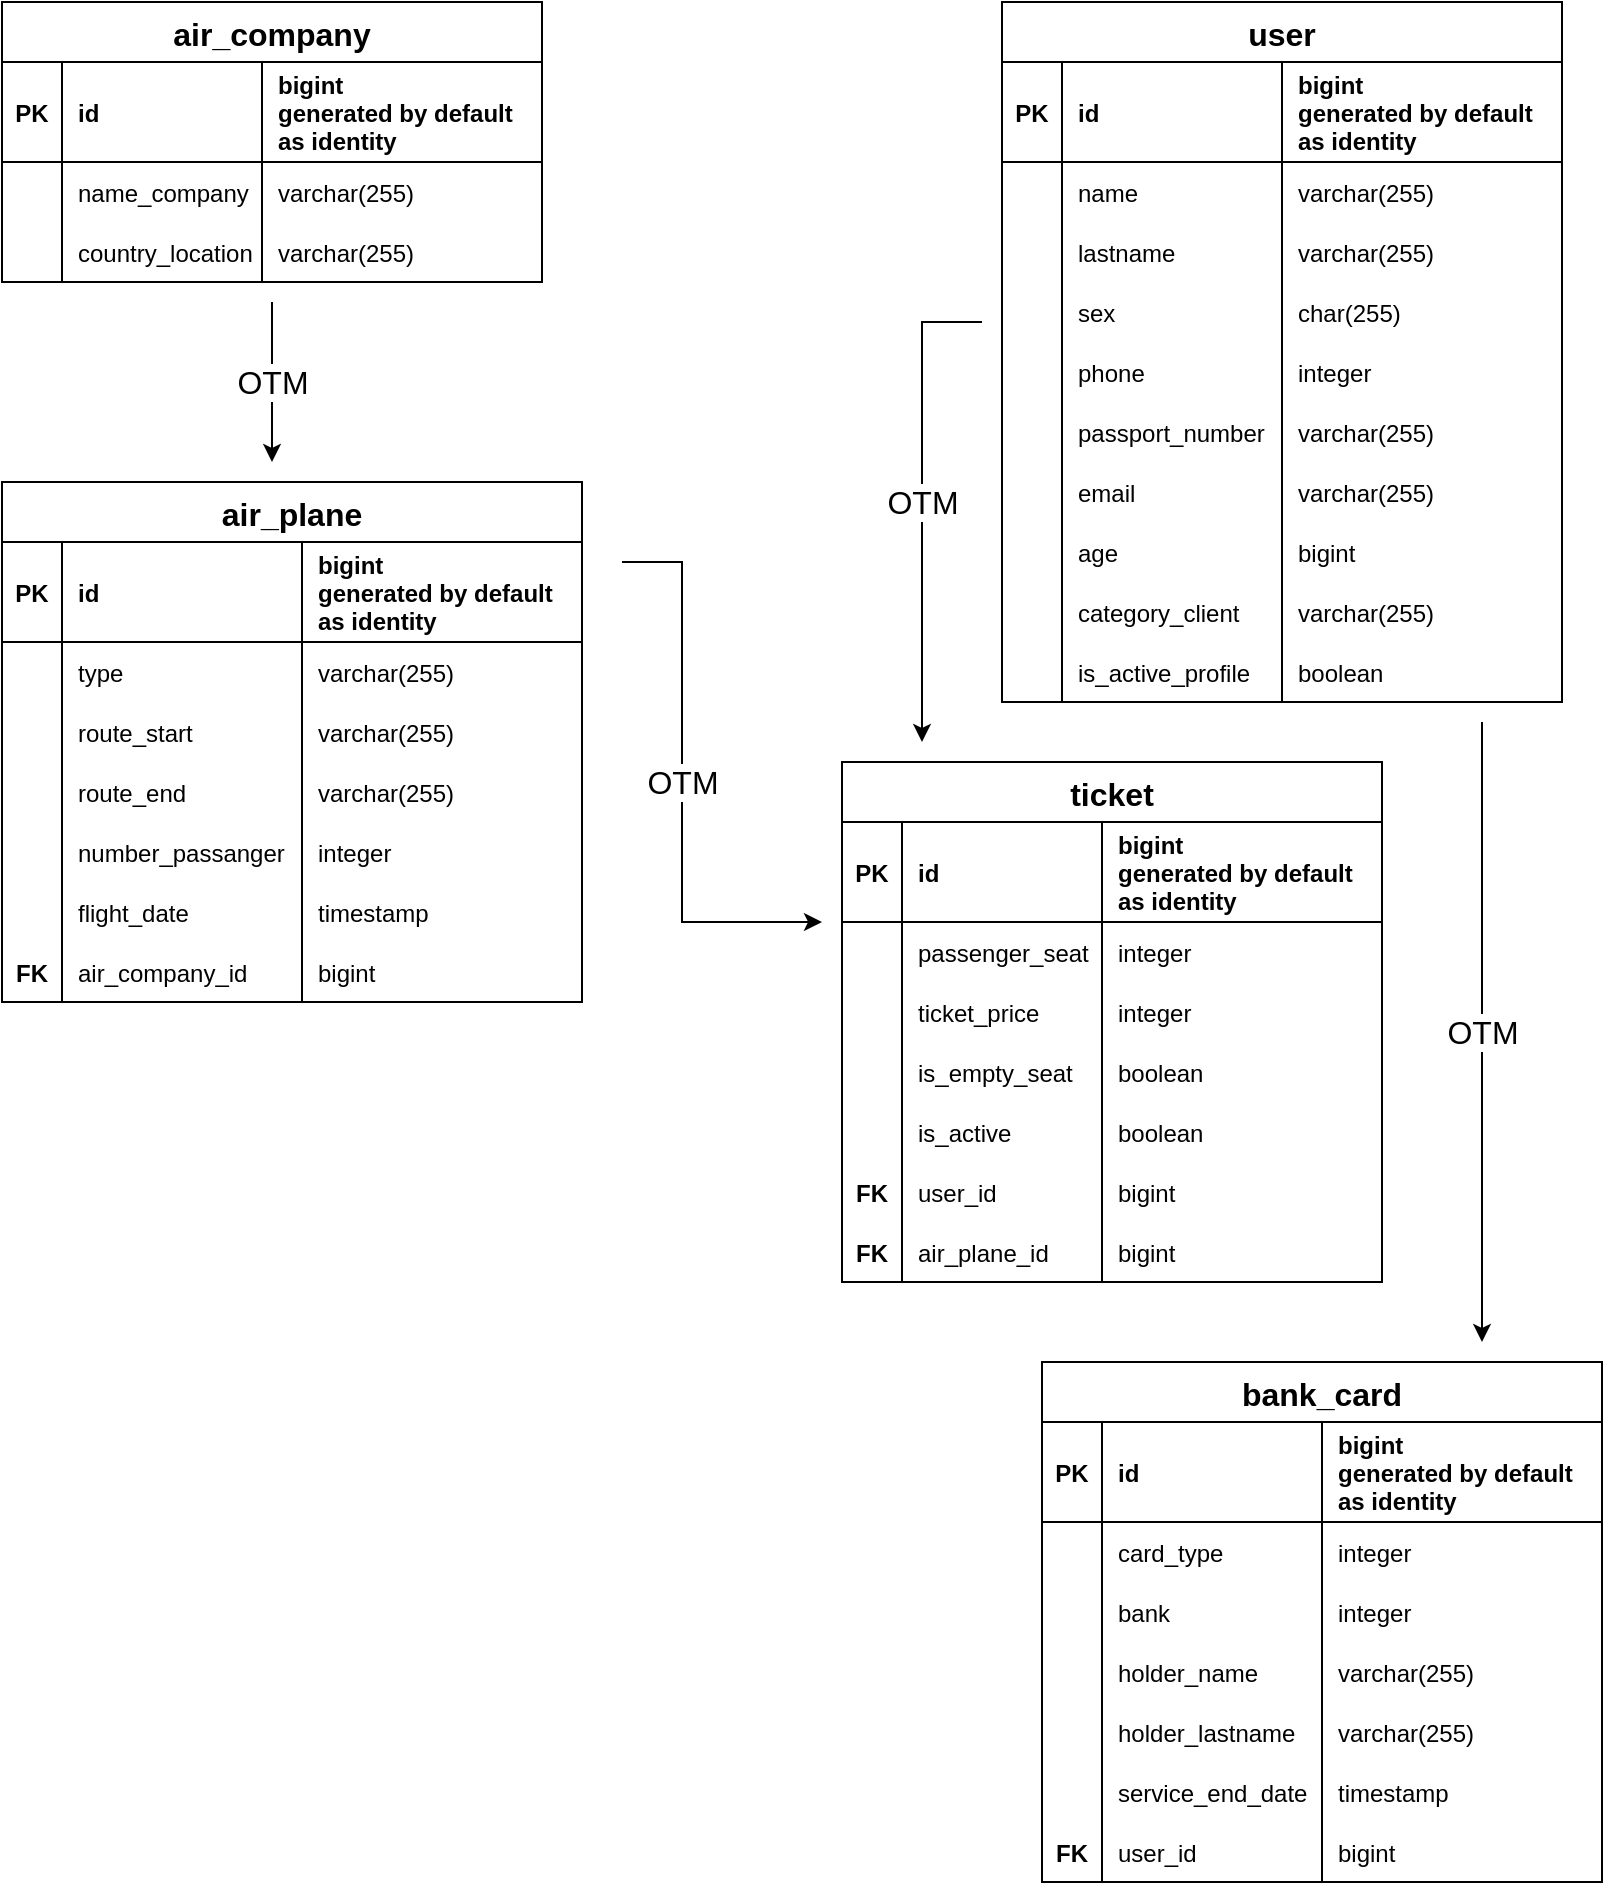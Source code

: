 <mxfile version="20.1.1" type="github">
  <diagram id="R2lEEEUBdFMjLlhIrx00" name="Page-1">
    <mxGraphModel dx="2031" dy="1129" grid="1" gridSize="10" guides="1" tooltips="1" connect="1" arrows="1" fold="1" page="1" pageScale="1" pageWidth="850" pageHeight="1100" math="0" shadow="0" extFonts="Permanent Marker^https://fonts.googleapis.com/css?family=Permanent+Marker">
      <root>
        <mxCell id="0" />
        <mxCell id="1" parent="0" />
        <mxCell id="9RNLhsrsxY3DPn-D8SDI-2" value="user" style="shape=table;startSize=30;container=1;collapsible=1;childLayout=tableLayout;fixedRows=1;rowLines=0;fontStyle=1;align=center;resizeLast=1;fontSize=16;" parent="1" vertex="1">
          <mxGeometry x="540" y="40" width="280" height="350" as="geometry">
            <mxRectangle x="45" y="480" width="70" height="30" as="alternateBounds" />
          </mxGeometry>
        </mxCell>
        <mxCell id="9RNLhsrsxY3DPn-D8SDI-3" value="" style="shape=partialRectangle;collapsible=0;dropTarget=0;pointerEvents=0;fillColor=none;points=[[0,0.5],[1,0.5]];portConstraint=eastwest;top=0;left=0;right=0;bottom=1;" parent="9RNLhsrsxY3DPn-D8SDI-2" vertex="1">
          <mxGeometry y="30" width="280" height="50" as="geometry" />
        </mxCell>
        <mxCell id="9RNLhsrsxY3DPn-D8SDI-4" value="PK" style="shape=partialRectangle;overflow=hidden;connectable=0;fillColor=none;top=0;left=0;bottom=0;right=0;fontStyle=1;" parent="9RNLhsrsxY3DPn-D8SDI-3" vertex="1">
          <mxGeometry width="30" height="50" as="geometry">
            <mxRectangle width="30" height="50" as="alternateBounds" />
          </mxGeometry>
        </mxCell>
        <mxCell id="9RNLhsrsxY3DPn-D8SDI-53" value="id" style="shape=partialRectangle;overflow=hidden;connectable=0;fillColor=none;top=0;left=0;bottom=0;right=0;align=left;spacingLeft=6;fontStyle=1;" parent="9RNLhsrsxY3DPn-D8SDI-3" vertex="1">
          <mxGeometry x="30" width="110" height="50" as="geometry">
            <mxRectangle width="110" height="50" as="alternateBounds" />
          </mxGeometry>
        </mxCell>
        <mxCell id="9RNLhsrsxY3DPn-D8SDI-5" value="bigint &#xa;generated by default &#xa;as identity" style="shape=partialRectangle;overflow=hidden;connectable=0;fillColor=none;top=0;left=0;bottom=0;right=0;align=left;spacingLeft=6;fontStyle=1;spacing=2;" parent="9RNLhsrsxY3DPn-D8SDI-3" vertex="1">
          <mxGeometry x="140" width="140" height="50" as="geometry">
            <mxRectangle width="140" height="50" as="alternateBounds" />
          </mxGeometry>
        </mxCell>
        <mxCell id="9RNLhsrsxY3DPn-D8SDI-6" value="" style="shape=partialRectangle;collapsible=0;dropTarget=0;pointerEvents=0;fillColor=none;points=[[0,0.5],[1,0.5]];portConstraint=eastwest;top=0;left=0;right=0;bottom=0;" parent="9RNLhsrsxY3DPn-D8SDI-2" vertex="1">
          <mxGeometry y="80" width="280" height="30" as="geometry" />
        </mxCell>
        <mxCell id="9RNLhsrsxY3DPn-D8SDI-7" value="" style="shape=partialRectangle;overflow=hidden;connectable=0;fillColor=none;top=0;left=0;bottom=0;right=0;" parent="9RNLhsrsxY3DPn-D8SDI-6" vertex="1">
          <mxGeometry width="30" height="30" as="geometry">
            <mxRectangle width="30" height="30" as="alternateBounds" />
          </mxGeometry>
        </mxCell>
        <mxCell id="9RNLhsrsxY3DPn-D8SDI-54" value="name" style="shape=partialRectangle;overflow=hidden;connectable=0;fillColor=none;top=0;left=0;bottom=0;right=0;align=left;spacingLeft=6;fontStyle=0" parent="9RNLhsrsxY3DPn-D8SDI-6" vertex="1">
          <mxGeometry x="30" width="110" height="30" as="geometry">
            <mxRectangle width="110" height="30" as="alternateBounds" />
          </mxGeometry>
        </mxCell>
        <mxCell id="9RNLhsrsxY3DPn-D8SDI-8" value="varchar(255)" style="shape=partialRectangle;overflow=hidden;connectable=0;fillColor=none;top=0;left=0;bottom=0;right=0;align=left;spacingLeft=6;fontStyle=0" parent="9RNLhsrsxY3DPn-D8SDI-6" vertex="1">
          <mxGeometry x="140" width="140" height="30" as="geometry">
            <mxRectangle width="140" height="30" as="alternateBounds" />
          </mxGeometry>
        </mxCell>
        <mxCell id="9RNLhsrsxY3DPn-D8SDI-29" style="shape=partialRectangle;collapsible=0;dropTarget=0;pointerEvents=0;fillColor=none;points=[[0,0.5],[1,0.5]];portConstraint=eastwest;top=0;left=0;right=0;bottom=0;" parent="9RNLhsrsxY3DPn-D8SDI-2" vertex="1">
          <mxGeometry y="110" width="280" height="30" as="geometry" />
        </mxCell>
        <mxCell id="9RNLhsrsxY3DPn-D8SDI-30" style="shape=partialRectangle;overflow=hidden;connectable=0;fillColor=none;top=0;left=0;bottom=0;right=0;" parent="9RNLhsrsxY3DPn-D8SDI-29" vertex="1">
          <mxGeometry width="30" height="30" as="geometry">
            <mxRectangle width="30" height="30" as="alternateBounds" />
          </mxGeometry>
        </mxCell>
        <mxCell id="9RNLhsrsxY3DPn-D8SDI-55" value="lastname " style="shape=partialRectangle;overflow=hidden;connectable=0;fillColor=none;top=0;left=0;bottom=0;right=0;align=left;spacingLeft=6;" parent="9RNLhsrsxY3DPn-D8SDI-29" vertex="1">
          <mxGeometry x="30" width="110" height="30" as="geometry">
            <mxRectangle width="110" height="30" as="alternateBounds" />
          </mxGeometry>
        </mxCell>
        <mxCell id="9RNLhsrsxY3DPn-D8SDI-31" value="varchar(255)" style="shape=partialRectangle;overflow=hidden;connectable=0;fillColor=none;top=0;left=0;bottom=0;right=0;align=left;spacingLeft=6;" parent="9RNLhsrsxY3DPn-D8SDI-29" vertex="1">
          <mxGeometry x="140" width="140" height="30" as="geometry">
            <mxRectangle width="140" height="30" as="alternateBounds" />
          </mxGeometry>
        </mxCell>
        <mxCell id="9RNLhsrsxY3DPn-D8SDI-32" style="shape=partialRectangle;collapsible=0;dropTarget=0;pointerEvents=0;fillColor=none;points=[[0,0.5],[1,0.5]];portConstraint=eastwest;top=0;left=0;right=0;bottom=0;" parent="9RNLhsrsxY3DPn-D8SDI-2" vertex="1">
          <mxGeometry y="140" width="280" height="30" as="geometry" />
        </mxCell>
        <mxCell id="9RNLhsrsxY3DPn-D8SDI-33" style="shape=partialRectangle;overflow=hidden;connectable=0;fillColor=none;top=0;left=0;bottom=0;right=0;" parent="9RNLhsrsxY3DPn-D8SDI-32" vertex="1">
          <mxGeometry width="30" height="30" as="geometry">
            <mxRectangle width="30" height="30" as="alternateBounds" />
          </mxGeometry>
        </mxCell>
        <mxCell id="9RNLhsrsxY3DPn-D8SDI-56" value="sex " style="shape=partialRectangle;overflow=hidden;connectable=0;fillColor=none;top=0;left=0;bottom=0;right=0;align=left;spacingLeft=6;" parent="9RNLhsrsxY3DPn-D8SDI-32" vertex="1">
          <mxGeometry x="30" width="110" height="30" as="geometry">
            <mxRectangle width="110" height="30" as="alternateBounds" />
          </mxGeometry>
        </mxCell>
        <mxCell id="9RNLhsrsxY3DPn-D8SDI-34" value="char(255)" style="shape=partialRectangle;overflow=hidden;connectable=0;fillColor=none;top=0;left=0;bottom=0;right=0;align=left;spacingLeft=6;" parent="9RNLhsrsxY3DPn-D8SDI-32" vertex="1">
          <mxGeometry x="140" width="140" height="30" as="geometry">
            <mxRectangle width="140" height="30" as="alternateBounds" />
          </mxGeometry>
        </mxCell>
        <mxCell id="9RNLhsrsxY3DPn-D8SDI-35" style="shape=partialRectangle;collapsible=0;dropTarget=0;pointerEvents=0;fillColor=none;points=[[0,0.5],[1,0.5]];portConstraint=eastwest;top=0;left=0;right=0;bottom=0;" parent="9RNLhsrsxY3DPn-D8SDI-2" vertex="1">
          <mxGeometry y="170" width="280" height="30" as="geometry" />
        </mxCell>
        <mxCell id="9RNLhsrsxY3DPn-D8SDI-36" style="shape=partialRectangle;overflow=hidden;connectable=0;fillColor=none;top=0;left=0;bottom=0;right=0;" parent="9RNLhsrsxY3DPn-D8SDI-35" vertex="1">
          <mxGeometry width="30" height="30" as="geometry">
            <mxRectangle width="30" height="30" as="alternateBounds" />
          </mxGeometry>
        </mxCell>
        <mxCell id="9RNLhsrsxY3DPn-D8SDI-57" value="phone " style="shape=partialRectangle;overflow=hidden;connectable=0;fillColor=none;top=0;left=0;bottom=0;right=0;align=left;spacingLeft=6;" parent="9RNLhsrsxY3DPn-D8SDI-35" vertex="1">
          <mxGeometry x="30" width="110" height="30" as="geometry">
            <mxRectangle width="110" height="30" as="alternateBounds" />
          </mxGeometry>
        </mxCell>
        <mxCell id="9RNLhsrsxY3DPn-D8SDI-37" value="integer" style="shape=partialRectangle;overflow=hidden;connectable=0;fillColor=none;top=0;left=0;bottom=0;right=0;align=left;spacingLeft=6;" parent="9RNLhsrsxY3DPn-D8SDI-35" vertex="1">
          <mxGeometry x="140" width="140" height="30" as="geometry">
            <mxRectangle width="140" height="30" as="alternateBounds" />
          </mxGeometry>
        </mxCell>
        <mxCell id="9RNLhsrsxY3DPn-D8SDI-38" style="shape=partialRectangle;collapsible=0;dropTarget=0;pointerEvents=0;fillColor=none;points=[[0,0.5],[1,0.5]];portConstraint=eastwest;top=0;left=0;right=0;bottom=0;" parent="9RNLhsrsxY3DPn-D8SDI-2" vertex="1">
          <mxGeometry y="200" width="280" height="30" as="geometry" />
        </mxCell>
        <mxCell id="9RNLhsrsxY3DPn-D8SDI-39" style="shape=partialRectangle;overflow=hidden;connectable=0;fillColor=none;top=0;left=0;bottom=0;right=0;" parent="9RNLhsrsxY3DPn-D8SDI-38" vertex="1">
          <mxGeometry width="30" height="30" as="geometry">
            <mxRectangle width="30" height="30" as="alternateBounds" />
          </mxGeometry>
        </mxCell>
        <mxCell id="9RNLhsrsxY3DPn-D8SDI-58" value="passport_number" style="shape=partialRectangle;overflow=hidden;connectable=0;fillColor=none;top=0;left=0;bottom=0;right=0;align=left;spacingLeft=6;" parent="9RNLhsrsxY3DPn-D8SDI-38" vertex="1">
          <mxGeometry x="30" width="110" height="30" as="geometry">
            <mxRectangle width="110" height="30" as="alternateBounds" />
          </mxGeometry>
        </mxCell>
        <mxCell id="9RNLhsrsxY3DPn-D8SDI-40" value="varchar(255)" style="shape=partialRectangle;overflow=hidden;connectable=0;fillColor=none;top=0;left=0;bottom=0;right=0;align=left;spacingLeft=6;" parent="9RNLhsrsxY3DPn-D8SDI-38" vertex="1">
          <mxGeometry x="140" width="140" height="30" as="geometry">
            <mxRectangle width="140" height="30" as="alternateBounds" />
          </mxGeometry>
        </mxCell>
        <mxCell id="9RNLhsrsxY3DPn-D8SDI-44" style="shape=partialRectangle;collapsible=0;dropTarget=0;pointerEvents=0;fillColor=none;points=[[0,0.5],[1,0.5]];portConstraint=eastwest;top=0;left=0;right=0;bottom=0;" parent="9RNLhsrsxY3DPn-D8SDI-2" vertex="1">
          <mxGeometry y="230" width="280" height="30" as="geometry" />
        </mxCell>
        <mxCell id="9RNLhsrsxY3DPn-D8SDI-45" style="shape=partialRectangle;overflow=hidden;connectable=0;fillColor=none;top=0;left=0;bottom=0;right=0;" parent="9RNLhsrsxY3DPn-D8SDI-44" vertex="1">
          <mxGeometry width="30" height="30" as="geometry">
            <mxRectangle width="30" height="30" as="alternateBounds" />
          </mxGeometry>
        </mxCell>
        <mxCell id="9RNLhsrsxY3DPn-D8SDI-59" value="email " style="shape=partialRectangle;overflow=hidden;connectable=0;fillColor=none;top=0;left=0;bottom=0;right=0;align=left;spacingLeft=6;" parent="9RNLhsrsxY3DPn-D8SDI-44" vertex="1">
          <mxGeometry x="30" width="110" height="30" as="geometry">
            <mxRectangle width="110" height="30" as="alternateBounds" />
          </mxGeometry>
        </mxCell>
        <mxCell id="9RNLhsrsxY3DPn-D8SDI-46" value="varchar(255)" style="shape=partialRectangle;overflow=hidden;connectable=0;fillColor=none;top=0;left=0;bottom=0;right=0;align=left;spacingLeft=6;" parent="9RNLhsrsxY3DPn-D8SDI-44" vertex="1">
          <mxGeometry x="140" width="140" height="30" as="geometry">
            <mxRectangle width="140" height="30" as="alternateBounds" />
          </mxGeometry>
        </mxCell>
        <mxCell id="9RNLhsrsxY3DPn-D8SDI-41" style="shape=partialRectangle;collapsible=0;dropTarget=0;pointerEvents=0;fillColor=none;points=[[0,0.5],[1,0.5]];portConstraint=eastwest;top=0;left=0;right=0;bottom=0;" parent="9RNLhsrsxY3DPn-D8SDI-2" vertex="1">
          <mxGeometry y="260" width="280" height="30" as="geometry" />
        </mxCell>
        <mxCell id="9RNLhsrsxY3DPn-D8SDI-42" style="shape=partialRectangle;overflow=hidden;connectable=0;fillColor=none;top=0;left=0;bottom=0;right=0;" parent="9RNLhsrsxY3DPn-D8SDI-41" vertex="1">
          <mxGeometry width="30" height="30" as="geometry">
            <mxRectangle width="30" height="30" as="alternateBounds" />
          </mxGeometry>
        </mxCell>
        <mxCell id="9RNLhsrsxY3DPn-D8SDI-60" value="age " style="shape=partialRectangle;overflow=hidden;connectable=0;fillColor=none;top=0;left=0;bottom=0;right=0;align=left;spacingLeft=6;" parent="9RNLhsrsxY3DPn-D8SDI-41" vertex="1">
          <mxGeometry x="30" width="110" height="30" as="geometry">
            <mxRectangle width="110" height="30" as="alternateBounds" />
          </mxGeometry>
        </mxCell>
        <mxCell id="9RNLhsrsxY3DPn-D8SDI-43" value="bigint" style="shape=partialRectangle;overflow=hidden;connectable=0;fillColor=none;top=0;left=0;bottom=0;right=0;align=left;spacingLeft=6;" parent="9RNLhsrsxY3DPn-D8SDI-41" vertex="1">
          <mxGeometry x="140" width="140" height="30" as="geometry">
            <mxRectangle width="140" height="30" as="alternateBounds" />
          </mxGeometry>
        </mxCell>
        <mxCell id="9RNLhsrsxY3DPn-D8SDI-47" style="shape=partialRectangle;collapsible=0;dropTarget=0;pointerEvents=0;fillColor=none;points=[[0,0.5],[1,0.5]];portConstraint=eastwest;top=0;left=0;right=0;bottom=0;" parent="9RNLhsrsxY3DPn-D8SDI-2" vertex="1">
          <mxGeometry y="290" width="280" height="30" as="geometry" />
        </mxCell>
        <mxCell id="9RNLhsrsxY3DPn-D8SDI-48" style="shape=partialRectangle;overflow=hidden;connectable=0;fillColor=none;top=0;left=0;bottom=0;right=0;" parent="9RNLhsrsxY3DPn-D8SDI-47" vertex="1">
          <mxGeometry width="30" height="30" as="geometry">
            <mxRectangle width="30" height="30" as="alternateBounds" />
          </mxGeometry>
        </mxCell>
        <mxCell id="9RNLhsrsxY3DPn-D8SDI-61" value="category_client " style="shape=partialRectangle;overflow=hidden;connectable=0;fillColor=none;top=0;left=0;bottom=0;right=0;align=left;spacingLeft=6;" parent="9RNLhsrsxY3DPn-D8SDI-47" vertex="1">
          <mxGeometry x="30" width="110" height="30" as="geometry">
            <mxRectangle width="110" height="30" as="alternateBounds" />
          </mxGeometry>
        </mxCell>
        <mxCell id="9RNLhsrsxY3DPn-D8SDI-49" value="varchar(255)" style="shape=partialRectangle;overflow=hidden;connectable=0;fillColor=none;top=0;left=0;bottom=0;right=0;align=left;spacingLeft=6;" parent="9RNLhsrsxY3DPn-D8SDI-47" vertex="1">
          <mxGeometry x="140" width="140" height="30" as="geometry">
            <mxRectangle width="140" height="30" as="alternateBounds" />
          </mxGeometry>
        </mxCell>
        <mxCell id="9RNLhsrsxY3DPn-D8SDI-50" style="shape=partialRectangle;collapsible=0;dropTarget=0;pointerEvents=0;fillColor=none;points=[[0,0.5],[1,0.5]];portConstraint=eastwest;top=0;left=0;right=0;bottom=0;" parent="9RNLhsrsxY3DPn-D8SDI-2" vertex="1">
          <mxGeometry y="320" width="280" height="30" as="geometry" />
        </mxCell>
        <mxCell id="9RNLhsrsxY3DPn-D8SDI-51" style="shape=partialRectangle;overflow=hidden;connectable=0;fillColor=none;top=0;left=0;bottom=0;right=0;" parent="9RNLhsrsxY3DPn-D8SDI-50" vertex="1">
          <mxGeometry width="30" height="30" as="geometry">
            <mxRectangle width="30" height="30" as="alternateBounds" />
          </mxGeometry>
        </mxCell>
        <mxCell id="9RNLhsrsxY3DPn-D8SDI-62" value="is_active_profile " style="shape=partialRectangle;overflow=hidden;connectable=0;fillColor=none;top=0;left=0;bottom=0;right=0;align=left;spacingLeft=6;" parent="9RNLhsrsxY3DPn-D8SDI-50" vertex="1">
          <mxGeometry x="30" width="110" height="30" as="geometry">
            <mxRectangle width="110" height="30" as="alternateBounds" />
          </mxGeometry>
        </mxCell>
        <mxCell id="9RNLhsrsxY3DPn-D8SDI-52" value="boolean" style="shape=partialRectangle;overflow=hidden;connectable=0;fillColor=none;top=0;left=0;bottom=0;right=0;align=left;spacingLeft=6;" parent="9RNLhsrsxY3DPn-D8SDI-50" vertex="1">
          <mxGeometry x="140" width="140" height="30" as="geometry">
            <mxRectangle width="140" height="30" as="alternateBounds" />
          </mxGeometry>
        </mxCell>
        <mxCell id="9RNLhsrsxY3DPn-D8SDI-63" value="ticket" style="shape=table;startSize=30;container=1;collapsible=1;childLayout=tableLayout;fixedRows=1;rowLines=0;fontStyle=1;align=center;resizeLast=1;fontSize=16;spacing=2;" parent="1" vertex="1">
          <mxGeometry x="460" y="420" width="270" height="260" as="geometry">
            <mxRectangle x="45" y="480" width="70" height="30" as="alternateBounds" />
          </mxGeometry>
        </mxCell>
        <mxCell id="9RNLhsrsxY3DPn-D8SDI-64" value="" style="shape=partialRectangle;collapsible=0;dropTarget=0;pointerEvents=0;fillColor=none;points=[[0,0.5],[1,0.5]];portConstraint=eastwest;top=0;left=0;right=0;bottom=1;" parent="9RNLhsrsxY3DPn-D8SDI-63" vertex="1">
          <mxGeometry y="30" width="270" height="50" as="geometry" />
        </mxCell>
        <mxCell id="9RNLhsrsxY3DPn-D8SDI-65" value="PK" style="shape=partialRectangle;overflow=hidden;connectable=0;fillColor=none;top=0;left=0;bottom=0;right=0;fontStyle=1;" parent="9RNLhsrsxY3DPn-D8SDI-64" vertex="1">
          <mxGeometry width="30" height="50" as="geometry">
            <mxRectangle width="30" height="50" as="alternateBounds" />
          </mxGeometry>
        </mxCell>
        <mxCell id="9RNLhsrsxY3DPn-D8SDI-66" value="id" style="shape=partialRectangle;overflow=hidden;connectable=0;fillColor=none;top=0;left=0;bottom=0;right=0;align=left;spacingLeft=6;fontStyle=1;" parent="9RNLhsrsxY3DPn-D8SDI-64" vertex="1">
          <mxGeometry x="30" width="100" height="50" as="geometry">
            <mxRectangle width="100" height="50" as="alternateBounds" />
          </mxGeometry>
        </mxCell>
        <mxCell id="9RNLhsrsxY3DPn-D8SDI-67" value="bigint &#xa;generated by default &#xa;as identity" style="shape=partialRectangle;overflow=hidden;connectable=0;fillColor=none;top=0;left=0;bottom=0;right=0;align=left;spacingLeft=6;fontStyle=1;spacing=2;" parent="9RNLhsrsxY3DPn-D8SDI-64" vertex="1">
          <mxGeometry x="130" width="140" height="50" as="geometry">
            <mxRectangle width="140" height="50" as="alternateBounds" />
          </mxGeometry>
        </mxCell>
        <mxCell id="9RNLhsrsxY3DPn-D8SDI-68" value="" style="shape=partialRectangle;collapsible=0;dropTarget=0;pointerEvents=0;fillColor=none;points=[[0,0.5],[1,0.5]];portConstraint=eastwest;top=0;left=0;right=0;bottom=0;" parent="9RNLhsrsxY3DPn-D8SDI-63" vertex="1">
          <mxGeometry y="80" width="270" height="30" as="geometry" />
        </mxCell>
        <mxCell id="9RNLhsrsxY3DPn-D8SDI-69" value="" style="shape=partialRectangle;overflow=hidden;connectable=0;fillColor=none;top=0;left=0;bottom=0;right=0;" parent="9RNLhsrsxY3DPn-D8SDI-68" vertex="1">
          <mxGeometry width="30" height="30" as="geometry">
            <mxRectangle width="30" height="30" as="alternateBounds" />
          </mxGeometry>
        </mxCell>
        <mxCell id="9RNLhsrsxY3DPn-D8SDI-70" value="passenger_seat" style="shape=partialRectangle;overflow=hidden;connectable=0;fillColor=none;top=0;left=0;bottom=0;right=0;align=left;spacingLeft=6;fontStyle=0" parent="9RNLhsrsxY3DPn-D8SDI-68" vertex="1">
          <mxGeometry x="30" width="100" height="30" as="geometry">
            <mxRectangle width="100" height="30" as="alternateBounds" />
          </mxGeometry>
        </mxCell>
        <mxCell id="9RNLhsrsxY3DPn-D8SDI-71" value="integer" style="shape=partialRectangle;overflow=hidden;connectable=0;fillColor=none;top=0;left=0;bottom=0;right=0;align=left;spacingLeft=6;fontStyle=0" parent="9RNLhsrsxY3DPn-D8SDI-68" vertex="1">
          <mxGeometry x="130" width="140" height="30" as="geometry">
            <mxRectangle width="140" height="30" as="alternateBounds" />
          </mxGeometry>
        </mxCell>
        <mxCell id="9RNLhsrsxY3DPn-D8SDI-72" style="shape=partialRectangle;collapsible=0;dropTarget=0;pointerEvents=0;fillColor=none;points=[[0,0.5],[1,0.5]];portConstraint=eastwest;top=0;left=0;right=0;bottom=0;" parent="9RNLhsrsxY3DPn-D8SDI-63" vertex="1">
          <mxGeometry y="110" width="270" height="30" as="geometry" />
        </mxCell>
        <mxCell id="9RNLhsrsxY3DPn-D8SDI-73" style="shape=partialRectangle;overflow=hidden;connectable=0;fillColor=none;top=0;left=0;bottom=0;right=0;" parent="9RNLhsrsxY3DPn-D8SDI-72" vertex="1">
          <mxGeometry width="30" height="30" as="geometry">
            <mxRectangle width="30" height="30" as="alternateBounds" />
          </mxGeometry>
        </mxCell>
        <mxCell id="9RNLhsrsxY3DPn-D8SDI-74" value="ticket_price" style="shape=partialRectangle;overflow=hidden;connectable=0;fillColor=none;top=0;left=0;bottom=0;right=0;align=left;spacingLeft=6;" parent="9RNLhsrsxY3DPn-D8SDI-72" vertex="1">
          <mxGeometry x="30" width="100" height="30" as="geometry">
            <mxRectangle width="100" height="30" as="alternateBounds" />
          </mxGeometry>
        </mxCell>
        <mxCell id="9RNLhsrsxY3DPn-D8SDI-75" value="integer" style="shape=partialRectangle;overflow=hidden;connectable=0;fillColor=none;top=0;left=0;bottom=0;right=0;align=left;spacingLeft=6;" parent="9RNLhsrsxY3DPn-D8SDI-72" vertex="1">
          <mxGeometry x="130" width="140" height="30" as="geometry">
            <mxRectangle width="140" height="30" as="alternateBounds" />
          </mxGeometry>
        </mxCell>
        <mxCell id="9RNLhsrsxY3DPn-D8SDI-76" style="shape=partialRectangle;collapsible=0;dropTarget=0;pointerEvents=0;fillColor=none;points=[[0,0.5],[1,0.5]];portConstraint=eastwest;top=0;left=0;right=0;bottom=0;" parent="9RNLhsrsxY3DPn-D8SDI-63" vertex="1">
          <mxGeometry y="140" width="270" height="30" as="geometry" />
        </mxCell>
        <mxCell id="9RNLhsrsxY3DPn-D8SDI-77" style="shape=partialRectangle;overflow=hidden;connectable=0;fillColor=none;top=0;left=0;bottom=0;right=0;" parent="9RNLhsrsxY3DPn-D8SDI-76" vertex="1">
          <mxGeometry width="30" height="30" as="geometry">
            <mxRectangle width="30" height="30" as="alternateBounds" />
          </mxGeometry>
        </mxCell>
        <mxCell id="9RNLhsrsxY3DPn-D8SDI-78" value="is_empty_seat" style="shape=partialRectangle;overflow=hidden;connectable=0;fillColor=none;top=0;left=0;bottom=0;right=0;align=left;spacingLeft=6;" parent="9RNLhsrsxY3DPn-D8SDI-76" vertex="1">
          <mxGeometry x="30" width="100" height="30" as="geometry">
            <mxRectangle width="100" height="30" as="alternateBounds" />
          </mxGeometry>
        </mxCell>
        <mxCell id="9RNLhsrsxY3DPn-D8SDI-79" value="boolean" style="shape=partialRectangle;overflow=hidden;connectable=0;fillColor=none;top=0;left=0;bottom=0;right=0;align=left;spacingLeft=6;" parent="9RNLhsrsxY3DPn-D8SDI-76" vertex="1">
          <mxGeometry x="130" width="140" height="30" as="geometry">
            <mxRectangle width="140" height="30" as="alternateBounds" />
          </mxGeometry>
        </mxCell>
        <mxCell id="9RNLhsrsxY3DPn-D8SDI-80" style="shape=partialRectangle;collapsible=0;dropTarget=0;pointerEvents=0;fillColor=none;points=[[0,0.5],[1,0.5]];portConstraint=eastwest;top=0;left=0;right=0;bottom=0;" parent="9RNLhsrsxY3DPn-D8SDI-63" vertex="1">
          <mxGeometry y="170" width="270" height="30" as="geometry" />
        </mxCell>
        <mxCell id="9RNLhsrsxY3DPn-D8SDI-81" style="shape=partialRectangle;overflow=hidden;connectable=0;fillColor=none;top=0;left=0;bottom=0;right=0;" parent="9RNLhsrsxY3DPn-D8SDI-80" vertex="1">
          <mxGeometry width="30" height="30" as="geometry">
            <mxRectangle width="30" height="30" as="alternateBounds" />
          </mxGeometry>
        </mxCell>
        <mxCell id="9RNLhsrsxY3DPn-D8SDI-82" value="is_active" style="shape=partialRectangle;overflow=hidden;connectable=0;fillColor=none;top=0;left=0;bottom=0;right=0;align=left;spacingLeft=6;" parent="9RNLhsrsxY3DPn-D8SDI-80" vertex="1">
          <mxGeometry x="30" width="100" height="30" as="geometry">
            <mxRectangle width="100" height="30" as="alternateBounds" />
          </mxGeometry>
        </mxCell>
        <mxCell id="9RNLhsrsxY3DPn-D8SDI-83" value="boolean" style="shape=partialRectangle;overflow=hidden;connectable=0;fillColor=none;top=0;left=0;bottom=0;right=0;align=left;spacingLeft=6;" parent="9RNLhsrsxY3DPn-D8SDI-80" vertex="1">
          <mxGeometry x="130" width="140" height="30" as="geometry">
            <mxRectangle width="140" height="30" as="alternateBounds" />
          </mxGeometry>
        </mxCell>
        <mxCell id="9RNLhsrsxY3DPn-D8SDI-84" style="shape=partialRectangle;collapsible=0;dropTarget=0;pointerEvents=0;fillColor=none;points=[[0,0.5],[1,0.5]];portConstraint=eastwest;top=0;left=0;right=0;bottom=0;" parent="9RNLhsrsxY3DPn-D8SDI-63" vertex="1">
          <mxGeometry y="200" width="270" height="30" as="geometry" />
        </mxCell>
        <mxCell id="9RNLhsrsxY3DPn-D8SDI-85" value="FK" style="shape=partialRectangle;overflow=hidden;connectable=0;fillColor=none;top=0;left=0;bottom=0;right=0;fontStyle=1" parent="9RNLhsrsxY3DPn-D8SDI-84" vertex="1">
          <mxGeometry width="30" height="30" as="geometry">
            <mxRectangle width="30" height="30" as="alternateBounds" />
          </mxGeometry>
        </mxCell>
        <mxCell id="9RNLhsrsxY3DPn-D8SDI-86" value="user_id" style="shape=partialRectangle;overflow=hidden;connectable=0;fillColor=none;top=0;left=0;bottom=0;right=0;align=left;spacingLeft=6;" parent="9RNLhsrsxY3DPn-D8SDI-84" vertex="1">
          <mxGeometry x="30" width="100" height="30" as="geometry">
            <mxRectangle width="100" height="30" as="alternateBounds" />
          </mxGeometry>
        </mxCell>
        <mxCell id="9RNLhsrsxY3DPn-D8SDI-87" value="bigint" style="shape=partialRectangle;overflow=hidden;connectable=0;fillColor=none;top=0;left=0;bottom=0;right=0;align=left;spacingLeft=6;" parent="9RNLhsrsxY3DPn-D8SDI-84" vertex="1">
          <mxGeometry x="130" width="140" height="30" as="geometry">
            <mxRectangle width="140" height="30" as="alternateBounds" />
          </mxGeometry>
        </mxCell>
        <mxCell id="9RNLhsrsxY3DPn-D8SDI-88" style="shape=partialRectangle;collapsible=0;dropTarget=0;pointerEvents=0;fillColor=none;points=[[0,0.5],[1,0.5]];portConstraint=eastwest;top=0;left=0;right=0;bottom=0;" parent="9RNLhsrsxY3DPn-D8SDI-63" vertex="1">
          <mxGeometry y="230" width="270" height="30" as="geometry" />
        </mxCell>
        <mxCell id="9RNLhsrsxY3DPn-D8SDI-89" value="FK" style="shape=partialRectangle;overflow=hidden;connectable=0;fillColor=none;top=0;left=0;bottom=0;right=0;fontStyle=1" parent="9RNLhsrsxY3DPn-D8SDI-88" vertex="1">
          <mxGeometry width="30" height="30" as="geometry">
            <mxRectangle width="30" height="30" as="alternateBounds" />
          </mxGeometry>
        </mxCell>
        <mxCell id="9RNLhsrsxY3DPn-D8SDI-90" value="air_plane_id" style="shape=partialRectangle;overflow=hidden;connectable=0;fillColor=none;top=0;left=0;bottom=0;right=0;align=left;spacingLeft=6;" parent="9RNLhsrsxY3DPn-D8SDI-88" vertex="1">
          <mxGeometry x="30" width="100" height="30" as="geometry">
            <mxRectangle width="100" height="30" as="alternateBounds" />
          </mxGeometry>
        </mxCell>
        <mxCell id="9RNLhsrsxY3DPn-D8SDI-91" value="bigint" style="shape=partialRectangle;overflow=hidden;connectable=0;fillColor=none;top=0;left=0;bottom=0;right=0;align=left;spacingLeft=6;" parent="9RNLhsrsxY3DPn-D8SDI-88" vertex="1">
          <mxGeometry x="130" width="140" height="30" as="geometry">
            <mxRectangle width="140" height="30" as="alternateBounds" />
          </mxGeometry>
        </mxCell>
        <mxCell id="9RNLhsrsxY3DPn-D8SDI-104" value="bank_card" style="shape=table;startSize=30;container=1;collapsible=1;childLayout=tableLayout;fixedRows=1;rowLines=0;fontStyle=1;align=center;resizeLast=1;fontSize=16;spacing=2;" parent="1" vertex="1">
          <mxGeometry x="560" y="720" width="280" height="260" as="geometry">
            <mxRectangle x="45" y="480" width="70" height="30" as="alternateBounds" />
          </mxGeometry>
        </mxCell>
        <mxCell id="9RNLhsrsxY3DPn-D8SDI-105" value="" style="shape=partialRectangle;collapsible=0;dropTarget=0;pointerEvents=0;fillColor=none;points=[[0,0.5],[1,0.5]];portConstraint=eastwest;top=0;left=0;right=0;bottom=1;" parent="9RNLhsrsxY3DPn-D8SDI-104" vertex="1">
          <mxGeometry y="30" width="280" height="50" as="geometry" />
        </mxCell>
        <mxCell id="9RNLhsrsxY3DPn-D8SDI-106" value="PK" style="shape=partialRectangle;overflow=hidden;connectable=0;fillColor=none;top=0;left=0;bottom=0;right=0;fontStyle=1;" parent="9RNLhsrsxY3DPn-D8SDI-105" vertex="1">
          <mxGeometry width="30" height="50" as="geometry">
            <mxRectangle width="30" height="50" as="alternateBounds" />
          </mxGeometry>
        </mxCell>
        <mxCell id="9RNLhsrsxY3DPn-D8SDI-107" value="id" style="shape=partialRectangle;overflow=hidden;connectable=0;fillColor=none;top=0;left=0;bottom=0;right=0;align=left;spacingLeft=6;fontStyle=1;" parent="9RNLhsrsxY3DPn-D8SDI-105" vertex="1">
          <mxGeometry x="30" width="110" height="50" as="geometry">
            <mxRectangle width="110" height="50" as="alternateBounds" />
          </mxGeometry>
        </mxCell>
        <mxCell id="9RNLhsrsxY3DPn-D8SDI-108" value="bigint &#xa;generated by default &#xa;as identity" style="shape=partialRectangle;overflow=hidden;connectable=0;fillColor=none;top=0;left=0;bottom=0;right=0;align=left;spacingLeft=6;fontStyle=1;spacing=2;" parent="9RNLhsrsxY3DPn-D8SDI-105" vertex="1">
          <mxGeometry x="140" width="140" height="50" as="geometry">
            <mxRectangle width="140" height="50" as="alternateBounds" />
          </mxGeometry>
        </mxCell>
        <mxCell id="9RNLhsrsxY3DPn-D8SDI-109" value="" style="shape=partialRectangle;collapsible=0;dropTarget=0;pointerEvents=0;fillColor=none;points=[[0,0.5],[1,0.5]];portConstraint=eastwest;top=0;left=0;right=0;bottom=0;" parent="9RNLhsrsxY3DPn-D8SDI-104" vertex="1">
          <mxGeometry y="80" width="280" height="30" as="geometry" />
        </mxCell>
        <mxCell id="9RNLhsrsxY3DPn-D8SDI-110" value="" style="shape=partialRectangle;overflow=hidden;connectable=0;fillColor=none;top=0;left=0;bottom=0;right=0;" parent="9RNLhsrsxY3DPn-D8SDI-109" vertex="1">
          <mxGeometry width="30" height="30" as="geometry">
            <mxRectangle width="30" height="30" as="alternateBounds" />
          </mxGeometry>
        </mxCell>
        <mxCell id="9RNLhsrsxY3DPn-D8SDI-111" value="card_type" style="shape=partialRectangle;overflow=hidden;connectable=0;fillColor=none;top=0;left=0;bottom=0;right=0;align=left;spacingLeft=6;fontStyle=0" parent="9RNLhsrsxY3DPn-D8SDI-109" vertex="1">
          <mxGeometry x="30" width="110" height="30" as="geometry">
            <mxRectangle width="110" height="30" as="alternateBounds" />
          </mxGeometry>
        </mxCell>
        <mxCell id="9RNLhsrsxY3DPn-D8SDI-112" value="integer" style="shape=partialRectangle;overflow=hidden;connectable=0;fillColor=none;top=0;left=0;bottom=0;right=0;align=left;spacingLeft=6;fontStyle=0" parent="9RNLhsrsxY3DPn-D8SDI-109" vertex="1">
          <mxGeometry x="140" width="140" height="30" as="geometry">
            <mxRectangle width="140" height="30" as="alternateBounds" />
          </mxGeometry>
        </mxCell>
        <mxCell id="9RNLhsrsxY3DPn-D8SDI-113" style="shape=partialRectangle;collapsible=0;dropTarget=0;pointerEvents=0;fillColor=none;points=[[0,0.5],[1,0.5]];portConstraint=eastwest;top=0;left=0;right=0;bottom=0;" parent="9RNLhsrsxY3DPn-D8SDI-104" vertex="1">
          <mxGeometry y="110" width="280" height="30" as="geometry" />
        </mxCell>
        <mxCell id="9RNLhsrsxY3DPn-D8SDI-114" style="shape=partialRectangle;overflow=hidden;connectable=0;fillColor=none;top=0;left=0;bottom=0;right=0;" parent="9RNLhsrsxY3DPn-D8SDI-113" vertex="1">
          <mxGeometry width="30" height="30" as="geometry">
            <mxRectangle width="30" height="30" as="alternateBounds" />
          </mxGeometry>
        </mxCell>
        <mxCell id="9RNLhsrsxY3DPn-D8SDI-115" value="bank" style="shape=partialRectangle;overflow=hidden;connectable=0;fillColor=none;top=0;left=0;bottom=0;right=0;align=left;spacingLeft=6;" parent="9RNLhsrsxY3DPn-D8SDI-113" vertex="1">
          <mxGeometry x="30" width="110" height="30" as="geometry">
            <mxRectangle width="110" height="30" as="alternateBounds" />
          </mxGeometry>
        </mxCell>
        <mxCell id="9RNLhsrsxY3DPn-D8SDI-116" value="integer" style="shape=partialRectangle;overflow=hidden;connectable=0;fillColor=none;top=0;left=0;bottom=0;right=0;align=left;spacingLeft=6;" parent="9RNLhsrsxY3DPn-D8SDI-113" vertex="1">
          <mxGeometry x="140" width="140" height="30" as="geometry">
            <mxRectangle width="140" height="30" as="alternateBounds" />
          </mxGeometry>
        </mxCell>
        <mxCell id="9RNLhsrsxY3DPn-D8SDI-117" style="shape=partialRectangle;collapsible=0;dropTarget=0;pointerEvents=0;fillColor=none;points=[[0,0.5],[1,0.5]];portConstraint=eastwest;top=0;left=0;right=0;bottom=0;" parent="9RNLhsrsxY3DPn-D8SDI-104" vertex="1">
          <mxGeometry y="140" width="280" height="30" as="geometry" />
        </mxCell>
        <mxCell id="9RNLhsrsxY3DPn-D8SDI-118" style="shape=partialRectangle;overflow=hidden;connectable=0;fillColor=none;top=0;left=0;bottom=0;right=0;" parent="9RNLhsrsxY3DPn-D8SDI-117" vertex="1">
          <mxGeometry width="30" height="30" as="geometry">
            <mxRectangle width="30" height="30" as="alternateBounds" />
          </mxGeometry>
        </mxCell>
        <mxCell id="9RNLhsrsxY3DPn-D8SDI-119" value="holder_name" style="shape=partialRectangle;overflow=hidden;connectable=0;fillColor=none;top=0;left=0;bottom=0;right=0;align=left;spacingLeft=6;" parent="9RNLhsrsxY3DPn-D8SDI-117" vertex="1">
          <mxGeometry x="30" width="110" height="30" as="geometry">
            <mxRectangle width="110" height="30" as="alternateBounds" />
          </mxGeometry>
        </mxCell>
        <mxCell id="9RNLhsrsxY3DPn-D8SDI-120" value="varchar(255)" style="shape=partialRectangle;overflow=hidden;connectable=0;fillColor=none;top=0;left=0;bottom=0;right=0;align=left;spacingLeft=6;" parent="9RNLhsrsxY3DPn-D8SDI-117" vertex="1">
          <mxGeometry x="140" width="140" height="30" as="geometry">
            <mxRectangle width="140" height="30" as="alternateBounds" />
          </mxGeometry>
        </mxCell>
        <mxCell id="9RNLhsrsxY3DPn-D8SDI-121" style="shape=partialRectangle;collapsible=0;dropTarget=0;pointerEvents=0;fillColor=none;points=[[0,0.5],[1,0.5]];portConstraint=eastwest;top=0;left=0;right=0;bottom=0;" parent="9RNLhsrsxY3DPn-D8SDI-104" vertex="1">
          <mxGeometry y="170" width="280" height="30" as="geometry" />
        </mxCell>
        <mxCell id="9RNLhsrsxY3DPn-D8SDI-122" style="shape=partialRectangle;overflow=hidden;connectable=0;fillColor=none;top=0;left=0;bottom=0;right=0;" parent="9RNLhsrsxY3DPn-D8SDI-121" vertex="1">
          <mxGeometry width="30" height="30" as="geometry">
            <mxRectangle width="30" height="30" as="alternateBounds" />
          </mxGeometry>
        </mxCell>
        <mxCell id="9RNLhsrsxY3DPn-D8SDI-123" value="holder_lastname" style="shape=partialRectangle;overflow=hidden;connectable=0;fillColor=none;top=0;left=0;bottom=0;right=0;align=left;spacingLeft=6;" parent="9RNLhsrsxY3DPn-D8SDI-121" vertex="1">
          <mxGeometry x="30" width="110" height="30" as="geometry">
            <mxRectangle width="110" height="30" as="alternateBounds" />
          </mxGeometry>
        </mxCell>
        <mxCell id="9RNLhsrsxY3DPn-D8SDI-124" value="varchar(255)" style="shape=partialRectangle;overflow=hidden;connectable=0;fillColor=none;top=0;left=0;bottom=0;right=0;align=left;spacingLeft=6;" parent="9RNLhsrsxY3DPn-D8SDI-121" vertex="1">
          <mxGeometry x="140" width="140" height="30" as="geometry">
            <mxRectangle width="140" height="30" as="alternateBounds" />
          </mxGeometry>
        </mxCell>
        <mxCell id="9RNLhsrsxY3DPn-D8SDI-125" style="shape=partialRectangle;collapsible=0;dropTarget=0;pointerEvents=0;fillColor=none;points=[[0,0.5],[1,0.5]];portConstraint=eastwest;top=0;left=0;right=0;bottom=0;" parent="9RNLhsrsxY3DPn-D8SDI-104" vertex="1">
          <mxGeometry y="200" width="280" height="30" as="geometry" />
        </mxCell>
        <mxCell id="9RNLhsrsxY3DPn-D8SDI-126" style="shape=partialRectangle;overflow=hidden;connectable=0;fillColor=none;top=0;left=0;bottom=0;right=0;" parent="9RNLhsrsxY3DPn-D8SDI-125" vertex="1">
          <mxGeometry width="30" height="30" as="geometry">
            <mxRectangle width="30" height="30" as="alternateBounds" />
          </mxGeometry>
        </mxCell>
        <mxCell id="9RNLhsrsxY3DPn-D8SDI-127" value="service_end_date" style="shape=partialRectangle;overflow=hidden;connectable=0;fillColor=none;top=0;left=0;bottom=0;right=0;align=left;spacingLeft=6;" parent="9RNLhsrsxY3DPn-D8SDI-125" vertex="1">
          <mxGeometry x="30" width="110" height="30" as="geometry">
            <mxRectangle width="110" height="30" as="alternateBounds" />
          </mxGeometry>
        </mxCell>
        <mxCell id="9RNLhsrsxY3DPn-D8SDI-128" value="timestamp" style="shape=partialRectangle;overflow=hidden;connectable=0;fillColor=none;top=0;left=0;bottom=0;right=0;align=left;spacingLeft=6;" parent="9RNLhsrsxY3DPn-D8SDI-125" vertex="1">
          <mxGeometry x="140" width="140" height="30" as="geometry">
            <mxRectangle width="140" height="30" as="alternateBounds" />
          </mxGeometry>
        </mxCell>
        <mxCell id="9RNLhsrsxY3DPn-D8SDI-129" style="shape=partialRectangle;collapsible=0;dropTarget=0;pointerEvents=0;fillColor=none;points=[[0,0.5],[1,0.5]];portConstraint=eastwest;top=0;left=0;right=0;bottom=0;" parent="9RNLhsrsxY3DPn-D8SDI-104" vertex="1">
          <mxGeometry y="230" width="280" height="30" as="geometry" />
        </mxCell>
        <mxCell id="9RNLhsrsxY3DPn-D8SDI-130" value="FK" style="shape=partialRectangle;overflow=hidden;connectable=0;fillColor=none;top=0;left=0;bottom=0;right=0;fontStyle=1" parent="9RNLhsrsxY3DPn-D8SDI-129" vertex="1">
          <mxGeometry width="30" height="30" as="geometry">
            <mxRectangle width="30" height="30" as="alternateBounds" />
          </mxGeometry>
        </mxCell>
        <mxCell id="9RNLhsrsxY3DPn-D8SDI-131" value="user_id" style="shape=partialRectangle;overflow=hidden;connectable=0;fillColor=none;top=0;left=0;bottom=0;right=0;align=left;spacingLeft=6;" parent="9RNLhsrsxY3DPn-D8SDI-129" vertex="1">
          <mxGeometry x="30" width="110" height="30" as="geometry">
            <mxRectangle width="110" height="30" as="alternateBounds" />
          </mxGeometry>
        </mxCell>
        <mxCell id="9RNLhsrsxY3DPn-D8SDI-132" value="bigint" style="shape=partialRectangle;overflow=hidden;connectable=0;fillColor=none;top=0;left=0;bottom=0;right=0;align=left;spacingLeft=6;" parent="9RNLhsrsxY3DPn-D8SDI-129" vertex="1">
          <mxGeometry x="140" width="140" height="30" as="geometry">
            <mxRectangle width="140" height="30" as="alternateBounds" />
          </mxGeometry>
        </mxCell>
        <mxCell id="9RNLhsrsxY3DPn-D8SDI-134" value="" style="endArrow=classic;html=1;rounded=0;fontSize=16;edgeStyle=orthogonalEdgeStyle;" parent="1" edge="1">
          <mxGeometry relative="1" as="geometry">
            <mxPoint x="780" y="400" as="sourcePoint" />
            <mxPoint x="780" y="710" as="targetPoint" />
            <Array as="points">
              <mxPoint x="780" y="400" />
              <mxPoint x="780" y="390" />
            </Array>
          </mxGeometry>
        </mxCell>
        <mxCell id="9RNLhsrsxY3DPn-D8SDI-135" value="OTM" style="edgeLabel;resizable=0;html=1;align=center;verticalAlign=middle;fontSize=16;" parent="9RNLhsrsxY3DPn-D8SDI-134" connectable="0" vertex="1">
          <mxGeometry relative="1" as="geometry" />
        </mxCell>
        <mxCell id="9RNLhsrsxY3DPn-D8SDI-139" value="" style="endArrow=classic;html=1;rounded=0;fontSize=16;edgeStyle=orthogonalEdgeStyle;" parent="1" edge="1">
          <mxGeometry relative="1" as="geometry">
            <mxPoint x="530" y="200" as="sourcePoint" />
            <mxPoint x="500" y="410" as="targetPoint" />
            <Array as="points">
              <mxPoint x="500" y="200" />
            </Array>
          </mxGeometry>
        </mxCell>
        <mxCell id="9RNLhsrsxY3DPn-D8SDI-140" value="OTM" style="edgeLabel;resizable=0;html=1;align=center;verticalAlign=middle;fontSize=16;" parent="9RNLhsrsxY3DPn-D8SDI-139" connectable="0" vertex="1">
          <mxGeometry relative="1" as="geometry" />
        </mxCell>
        <mxCell id="9RNLhsrsxY3DPn-D8SDI-142" value="air_company" style="shape=table;startSize=30;container=1;collapsible=1;childLayout=tableLayout;fixedRows=1;rowLines=0;fontStyle=1;align=center;resizeLast=1;fontSize=16;spacing=2;" parent="1" vertex="1">
          <mxGeometry x="40" y="40" width="270" height="140" as="geometry">
            <mxRectangle x="45" y="480" width="70" height="30" as="alternateBounds" />
          </mxGeometry>
        </mxCell>
        <mxCell id="9RNLhsrsxY3DPn-D8SDI-143" value="" style="shape=partialRectangle;collapsible=0;dropTarget=0;pointerEvents=0;fillColor=none;points=[[0,0.5],[1,0.5]];portConstraint=eastwest;top=0;left=0;right=0;bottom=1;" parent="9RNLhsrsxY3DPn-D8SDI-142" vertex="1">
          <mxGeometry y="30" width="270" height="50" as="geometry" />
        </mxCell>
        <mxCell id="9RNLhsrsxY3DPn-D8SDI-144" value="PK" style="shape=partialRectangle;overflow=hidden;connectable=0;fillColor=none;top=0;left=0;bottom=0;right=0;fontStyle=1;" parent="9RNLhsrsxY3DPn-D8SDI-143" vertex="1">
          <mxGeometry width="30" height="50" as="geometry">
            <mxRectangle width="30" height="50" as="alternateBounds" />
          </mxGeometry>
        </mxCell>
        <mxCell id="9RNLhsrsxY3DPn-D8SDI-145" value="id" style="shape=partialRectangle;overflow=hidden;connectable=0;fillColor=none;top=0;left=0;bottom=0;right=0;align=left;spacingLeft=6;fontStyle=1;" parent="9RNLhsrsxY3DPn-D8SDI-143" vertex="1">
          <mxGeometry x="30" width="100" height="50" as="geometry">
            <mxRectangle width="100" height="50" as="alternateBounds" />
          </mxGeometry>
        </mxCell>
        <mxCell id="9RNLhsrsxY3DPn-D8SDI-146" value="bigint &#xa;generated by default &#xa;as identity" style="shape=partialRectangle;overflow=hidden;connectable=0;fillColor=none;top=0;left=0;bottom=0;right=0;align=left;spacingLeft=6;fontStyle=1;spacing=2;" parent="9RNLhsrsxY3DPn-D8SDI-143" vertex="1">
          <mxGeometry x="130" width="140" height="50" as="geometry">
            <mxRectangle width="140" height="50" as="alternateBounds" />
          </mxGeometry>
        </mxCell>
        <mxCell id="9RNLhsrsxY3DPn-D8SDI-147" value="" style="shape=partialRectangle;collapsible=0;dropTarget=0;pointerEvents=0;fillColor=none;points=[[0,0.5],[1,0.5]];portConstraint=eastwest;top=0;left=0;right=0;bottom=0;" parent="9RNLhsrsxY3DPn-D8SDI-142" vertex="1">
          <mxGeometry y="80" width="270" height="30" as="geometry" />
        </mxCell>
        <mxCell id="9RNLhsrsxY3DPn-D8SDI-148" value="" style="shape=partialRectangle;overflow=hidden;connectable=0;fillColor=none;top=0;left=0;bottom=0;right=0;" parent="9RNLhsrsxY3DPn-D8SDI-147" vertex="1">
          <mxGeometry width="30" height="30" as="geometry">
            <mxRectangle width="30" height="30" as="alternateBounds" />
          </mxGeometry>
        </mxCell>
        <mxCell id="9RNLhsrsxY3DPn-D8SDI-149" value="name_company" style="shape=partialRectangle;overflow=hidden;connectable=0;fillColor=none;top=0;left=0;bottom=0;right=0;align=left;spacingLeft=6;fontStyle=0" parent="9RNLhsrsxY3DPn-D8SDI-147" vertex="1">
          <mxGeometry x="30" width="100" height="30" as="geometry">
            <mxRectangle width="100" height="30" as="alternateBounds" />
          </mxGeometry>
        </mxCell>
        <mxCell id="9RNLhsrsxY3DPn-D8SDI-150" value="varchar(255)" style="shape=partialRectangle;overflow=hidden;connectable=0;fillColor=none;top=0;left=0;bottom=0;right=0;align=left;spacingLeft=6;fontStyle=0" parent="9RNLhsrsxY3DPn-D8SDI-147" vertex="1">
          <mxGeometry x="130" width="140" height="30" as="geometry">
            <mxRectangle width="140" height="30" as="alternateBounds" />
          </mxGeometry>
        </mxCell>
        <mxCell id="9RNLhsrsxY3DPn-D8SDI-151" style="shape=partialRectangle;collapsible=0;dropTarget=0;pointerEvents=0;fillColor=none;points=[[0,0.5],[1,0.5]];portConstraint=eastwest;top=0;left=0;right=0;bottom=0;" parent="9RNLhsrsxY3DPn-D8SDI-142" vertex="1">
          <mxGeometry y="110" width="270" height="30" as="geometry" />
        </mxCell>
        <mxCell id="9RNLhsrsxY3DPn-D8SDI-152" style="shape=partialRectangle;overflow=hidden;connectable=0;fillColor=none;top=0;left=0;bottom=0;right=0;" parent="9RNLhsrsxY3DPn-D8SDI-151" vertex="1">
          <mxGeometry width="30" height="30" as="geometry">
            <mxRectangle width="30" height="30" as="alternateBounds" />
          </mxGeometry>
        </mxCell>
        <mxCell id="9RNLhsrsxY3DPn-D8SDI-153" value="country_location" style="shape=partialRectangle;overflow=hidden;connectable=0;fillColor=none;top=0;left=0;bottom=0;right=0;align=left;spacingLeft=6;" parent="9RNLhsrsxY3DPn-D8SDI-151" vertex="1">
          <mxGeometry x="30" width="100" height="30" as="geometry">
            <mxRectangle width="100" height="30" as="alternateBounds" />
          </mxGeometry>
        </mxCell>
        <mxCell id="9RNLhsrsxY3DPn-D8SDI-154" value="varchar(255)" style="shape=partialRectangle;overflow=hidden;connectable=0;fillColor=none;top=0;left=0;bottom=0;right=0;align=left;spacingLeft=6;" parent="9RNLhsrsxY3DPn-D8SDI-151" vertex="1">
          <mxGeometry x="130" width="140" height="30" as="geometry">
            <mxRectangle width="140" height="30" as="alternateBounds" />
          </mxGeometry>
        </mxCell>
        <mxCell id="9RNLhsrsxY3DPn-D8SDI-171" value="" style="endArrow=classic;html=1;rounded=0;fontSize=16;edgeStyle=orthogonalEdgeStyle;" parent="1" edge="1">
          <mxGeometry relative="1" as="geometry">
            <mxPoint x="175" y="190" as="sourcePoint" />
            <mxPoint x="175" y="270" as="targetPoint" />
            <Array as="points">
              <mxPoint x="174.69" y="190" />
              <mxPoint x="174.69" y="410" />
            </Array>
          </mxGeometry>
        </mxCell>
        <mxCell id="9RNLhsrsxY3DPn-D8SDI-172" value="OTM" style="edgeLabel;resizable=0;html=1;align=center;verticalAlign=middle;fontSize=16;" parent="9RNLhsrsxY3DPn-D8SDI-171" connectable="0" vertex="1">
          <mxGeometry relative="1" as="geometry" />
        </mxCell>
        <mxCell id="9RNLhsrsxY3DPn-D8SDI-174" value="air_plane" style="shape=table;startSize=30;container=1;collapsible=1;childLayout=tableLayout;fixedRows=1;rowLines=0;fontStyle=1;align=center;resizeLast=1;fontSize=16;spacing=2;" parent="1" vertex="1">
          <mxGeometry x="40" y="280" width="290.0" height="260" as="geometry">
            <mxRectangle x="45" y="480" width="70" height="30" as="alternateBounds" />
          </mxGeometry>
        </mxCell>
        <mxCell id="9RNLhsrsxY3DPn-D8SDI-175" value="" style="shape=partialRectangle;collapsible=0;dropTarget=0;pointerEvents=0;fillColor=none;points=[[0,0.5],[1,0.5]];portConstraint=eastwest;top=0;left=0;right=0;bottom=1;" parent="9RNLhsrsxY3DPn-D8SDI-174" vertex="1">
          <mxGeometry y="30" width="290.0" height="50" as="geometry" />
        </mxCell>
        <mxCell id="9RNLhsrsxY3DPn-D8SDI-176" value="PK" style="shape=partialRectangle;overflow=hidden;connectable=0;fillColor=none;top=0;left=0;bottom=0;right=0;fontStyle=1;" parent="9RNLhsrsxY3DPn-D8SDI-175" vertex="1">
          <mxGeometry width="30" height="50" as="geometry">
            <mxRectangle width="30" height="50" as="alternateBounds" />
          </mxGeometry>
        </mxCell>
        <mxCell id="9RNLhsrsxY3DPn-D8SDI-177" value="id" style="shape=partialRectangle;overflow=hidden;connectable=0;fillColor=none;top=0;left=0;bottom=0;right=0;align=left;spacingLeft=6;fontStyle=1;" parent="9RNLhsrsxY3DPn-D8SDI-175" vertex="1">
          <mxGeometry x="30" width="120.0" height="50" as="geometry">
            <mxRectangle width="120.0" height="50" as="alternateBounds" />
          </mxGeometry>
        </mxCell>
        <mxCell id="9RNLhsrsxY3DPn-D8SDI-178" value="bigint &#xa;generated by default &#xa;as identity" style="shape=partialRectangle;overflow=hidden;connectable=0;fillColor=none;top=0;left=0;bottom=0;right=0;align=left;spacingLeft=6;fontStyle=1;spacing=2;" parent="9RNLhsrsxY3DPn-D8SDI-175" vertex="1">
          <mxGeometry x="150.0" width="140" height="50" as="geometry">
            <mxRectangle width="140" height="50" as="alternateBounds" />
          </mxGeometry>
        </mxCell>
        <mxCell id="9RNLhsrsxY3DPn-D8SDI-179" value="" style="shape=partialRectangle;collapsible=0;dropTarget=0;pointerEvents=0;fillColor=none;points=[[0,0.5],[1,0.5]];portConstraint=eastwest;top=0;left=0;right=0;bottom=0;" parent="9RNLhsrsxY3DPn-D8SDI-174" vertex="1">
          <mxGeometry y="80" width="290.0" height="30" as="geometry" />
        </mxCell>
        <mxCell id="9RNLhsrsxY3DPn-D8SDI-180" value="" style="shape=partialRectangle;overflow=hidden;connectable=0;fillColor=none;top=0;left=0;bottom=0;right=0;" parent="9RNLhsrsxY3DPn-D8SDI-179" vertex="1">
          <mxGeometry width="30" height="30" as="geometry">
            <mxRectangle width="30" height="30" as="alternateBounds" />
          </mxGeometry>
        </mxCell>
        <mxCell id="9RNLhsrsxY3DPn-D8SDI-181" value="type" style="shape=partialRectangle;overflow=hidden;connectable=0;fillColor=none;top=0;left=0;bottom=0;right=0;align=left;spacingLeft=6;fontStyle=0" parent="9RNLhsrsxY3DPn-D8SDI-179" vertex="1">
          <mxGeometry x="30" width="120.0" height="30" as="geometry">
            <mxRectangle width="120.0" height="30" as="alternateBounds" />
          </mxGeometry>
        </mxCell>
        <mxCell id="9RNLhsrsxY3DPn-D8SDI-182" value="varchar(255)" style="shape=partialRectangle;overflow=hidden;connectable=0;fillColor=none;top=0;left=0;bottom=0;right=0;align=left;spacingLeft=6;fontStyle=0" parent="9RNLhsrsxY3DPn-D8SDI-179" vertex="1">
          <mxGeometry x="150.0" width="140" height="30" as="geometry">
            <mxRectangle width="140" height="30" as="alternateBounds" />
          </mxGeometry>
        </mxCell>
        <mxCell id="9RNLhsrsxY3DPn-D8SDI-183" style="shape=partialRectangle;collapsible=0;dropTarget=0;pointerEvents=0;fillColor=none;points=[[0,0.5],[1,0.5]];portConstraint=eastwest;top=0;left=0;right=0;bottom=0;" parent="9RNLhsrsxY3DPn-D8SDI-174" vertex="1">
          <mxGeometry y="110" width="290.0" height="30" as="geometry" />
        </mxCell>
        <mxCell id="9RNLhsrsxY3DPn-D8SDI-184" style="shape=partialRectangle;overflow=hidden;connectable=0;fillColor=none;top=0;left=0;bottom=0;right=0;" parent="9RNLhsrsxY3DPn-D8SDI-183" vertex="1">
          <mxGeometry width="30" height="30" as="geometry">
            <mxRectangle width="30" height="30" as="alternateBounds" />
          </mxGeometry>
        </mxCell>
        <mxCell id="9RNLhsrsxY3DPn-D8SDI-185" value="route_start" style="shape=partialRectangle;overflow=hidden;connectable=0;fillColor=none;top=0;left=0;bottom=0;right=0;align=left;spacingLeft=6;" parent="9RNLhsrsxY3DPn-D8SDI-183" vertex="1">
          <mxGeometry x="30" width="120.0" height="30" as="geometry">
            <mxRectangle width="120.0" height="30" as="alternateBounds" />
          </mxGeometry>
        </mxCell>
        <mxCell id="9RNLhsrsxY3DPn-D8SDI-186" value="varchar(255)" style="shape=partialRectangle;overflow=hidden;connectable=0;fillColor=none;top=0;left=0;bottom=0;right=0;align=left;spacingLeft=6;" parent="9RNLhsrsxY3DPn-D8SDI-183" vertex="1">
          <mxGeometry x="150.0" width="140" height="30" as="geometry">
            <mxRectangle width="140" height="30" as="alternateBounds" />
          </mxGeometry>
        </mxCell>
        <mxCell id="9RNLhsrsxY3DPn-D8SDI-203" style="shape=partialRectangle;collapsible=0;dropTarget=0;pointerEvents=0;fillColor=none;points=[[0,0.5],[1,0.5]];portConstraint=eastwest;top=0;left=0;right=0;bottom=0;" parent="9RNLhsrsxY3DPn-D8SDI-174" vertex="1">
          <mxGeometry y="140" width="290.0" height="30" as="geometry" />
        </mxCell>
        <mxCell id="9RNLhsrsxY3DPn-D8SDI-204" style="shape=partialRectangle;overflow=hidden;connectable=0;fillColor=none;top=0;left=0;bottom=0;right=0;" parent="9RNLhsrsxY3DPn-D8SDI-203" vertex="1">
          <mxGeometry width="30" height="30" as="geometry">
            <mxRectangle width="30" height="30" as="alternateBounds" />
          </mxGeometry>
        </mxCell>
        <mxCell id="9RNLhsrsxY3DPn-D8SDI-205" value="route_end" style="shape=partialRectangle;overflow=hidden;connectable=0;fillColor=none;top=0;left=0;bottom=0;right=0;align=left;spacingLeft=6;" parent="9RNLhsrsxY3DPn-D8SDI-203" vertex="1">
          <mxGeometry x="30" width="120.0" height="30" as="geometry">
            <mxRectangle width="120.0" height="30" as="alternateBounds" />
          </mxGeometry>
        </mxCell>
        <mxCell id="9RNLhsrsxY3DPn-D8SDI-206" value="varchar(255)" style="shape=partialRectangle;overflow=hidden;connectable=0;fillColor=none;top=0;left=0;bottom=0;right=0;align=left;spacingLeft=6;" parent="9RNLhsrsxY3DPn-D8SDI-203" vertex="1">
          <mxGeometry x="150.0" width="140" height="30" as="geometry">
            <mxRectangle width="140" height="30" as="alternateBounds" />
          </mxGeometry>
        </mxCell>
        <mxCell id="9RNLhsrsxY3DPn-D8SDI-199" style="shape=partialRectangle;collapsible=0;dropTarget=0;pointerEvents=0;fillColor=none;points=[[0,0.5],[1,0.5]];portConstraint=eastwest;top=0;left=0;right=0;bottom=0;" parent="9RNLhsrsxY3DPn-D8SDI-174" vertex="1">
          <mxGeometry y="170" width="290.0" height="30" as="geometry" />
        </mxCell>
        <mxCell id="9RNLhsrsxY3DPn-D8SDI-200" style="shape=partialRectangle;overflow=hidden;connectable=0;fillColor=none;top=0;left=0;bottom=0;right=0;" parent="9RNLhsrsxY3DPn-D8SDI-199" vertex="1">
          <mxGeometry width="30" height="30" as="geometry">
            <mxRectangle width="30" height="30" as="alternateBounds" />
          </mxGeometry>
        </mxCell>
        <mxCell id="9RNLhsrsxY3DPn-D8SDI-201" value="number_passanger" style="shape=partialRectangle;overflow=hidden;connectable=0;fillColor=none;top=0;left=0;bottom=0;right=0;align=left;spacingLeft=6;" parent="9RNLhsrsxY3DPn-D8SDI-199" vertex="1">
          <mxGeometry x="30" width="120.0" height="30" as="geometry">
            <mxRectangle width="120.0" height="30" as="alternateBounds" />
          </mxGeometry>
        </mxCell>
        <mxCell id="9RNLhsrsxY3DPn-D8SDI-202" value="integer" style="shape=partialRectangle;overflow=hidden;connectable=0;fillColor=none;top=0;left=0;bottom=0;right=0;align=left;spacingLeft=6;" parent="9RNLhsrsxY3DPn-D8SDI-199" vertex="1">
          <mxGeometry x="150.0" width="140" height="30" as="geometry">
            <mxRectangle width="140" height="30" as="alternateBounds" />
          </mxGeometry>
        </mxCell>
        <mxCell id="9RNLhsrsxY3DPn-D8SDI-195" style="shape=partialRectangle;collapsible=0;dropTarget=0;pointerEvents=0;fillColor=none;points=[[0,0.5],[1,0.5]];portConstraint=eastwest;top=0;left=0;right=0;bottom=0;" parent="9RNLhsrsxY3DPn-D8SDI-174" vertex="1">
          <mxGeometry y="200" width="290.0" height="30" as="geometry" />
        </mxCell>
        <mxCell id="9RNLhsrsxY3DPn-D8SDI-196" style="shape=partialRectangle;overflow=hidden;connectable=0;fillColor=none;top=0;left=0;bottom=0;right=0;" parent="9RNLhsrsxY3DPn-D8SDI-195" vertex="1">
          <mxGeometry width="30" height="30" as="geometry">
            <mxRectangle width="30" height="30" as="alternateBounds" />
          </mxGeometry>
        </mxCell>
        <mxCell id="9RNLhsrsxY3DPn-D8SDI-197" value="flight_date" style="shape=partialRectangle;overflow=hidden;connectable=0;fillColor=none;top=0;left=0;bottom=0;right=0;align=left;spacingLeft=6;" parent="9RNLhsrsxY3DPn-D8SDI-195" vertex="1">
          <mxGeometry x="30" width="120.0" height="30" as="geometry">
            <mxRectangle width="120.0" height="30" as="alternateBounds" />
          </mxGeometry>
        </mxCell>
        <mxCell id="9RNLhsrsxY3DPn-D8SDI-198" value="timestamp" style="shape=partialRectangle;overflow=hidden;connectable=0;fillColor=none;top=0;left=0;bottom=0;right=0;align=left;spacingLeft=6;" parent="9RNLhsrsxY3DPn-D8SDI-195" vertex="1">
          <mxGeometry x="150.0" width="140" height="30" as="geometry">
            <mxRectangle width="140" height="30" as="alternateBounds" />
          </mxGeometry>
        </mxCell>
        <mxCell id="9RNLhsrsxY3DPn-D8SDI-191" style="shape=partialRectangle;collapsible=0;dropTarget=0;pointerEvents=0;fillColor=none;points=[[0,0.5],[1,0.5]];portConstraint=eastwest;top=0;left=0;right=0;bottom=0;" parent="9RNLhsrsxY3DPn-D8SDI-174" vertex="1">
          <mxGeometry y="230" width="290.0" height="30" as="geometry" />
        </mxCell>
        <mxCell id="9RNLhsrsxY3DPn-D8SDI-192" value="FK" style="shape=partialRectangle;overflow=hidden;connectable=0;fillColor=none;top=0;left=0;bottom=0;right=0;fontStyle=1" parent="9RNLhsrsxY3DPn-D8SDI-191" vertex="1">
          <mxGeometry width="30" height="30" as="geometry">
            <mxRectangle width="30" height="30" as="alternateBounds" />
          </mxGeometry>
        </mxCell>
        <mxCell id="9RNLhsrsxY3DPn-D8SDI-193" value="air_company_id" style="shape=partialRectangle;overflow=hidden;connectable=0;fillColor=none;top=0;left=0;bottom=0;right=0;align=left;spacingLeft=6;" parent="9RNLhsrsxY3DPn-D8SDI-191" vertex="1">
          <mxGeometry x="30" width="120.0" height="30" as="geometry">
            <mxRectangle width="120.0" height="30" as="alternateBounds" />
          </mxGeometry>
        </mxCell>
        <mxCell id="9RNLhsrsxY3DPn-D8SDI-194" value="bigint" style="shape=partialRectangle;overflow=hidden;connectable=0;fillColor=none;top=0;left=0;bottom=0;right=0;align=left;spacingLeft=6;" parent="9RNLhsrsxY3DPn-D8SDI-191" vertex="1">
          <mxGeometry x="150.0" width="140" height="30" as="geometry">
            <mxRectangle width="140" height="30" as="alternateBounds" />
          </mxGeometry>
        </mxCell>
        <mxCell id="9RNLhsrsxY3DPn-D8SDI-208" value="" style="endArrow=classic;html=1;rounded=0;fontSize=16;edgeStyle=orthogonalEdgeStyle;" parent="1" edge="1">
          <mxGeometry relative="1" as="geometry">
            <mxPoint x="350" y="320" as="sourcePoint" />
            <mxPoint x="450" y="500" as="targetPoint" />
            <Array as="points">
              <mxPoint x="380" y="320" />
              <mxPoint x="380" y="500" />
            </Array>
          </mxGeometry>
        </mxCell>
        <mxCell id="9RNLhsrsxY3DPn-D8SDI-209" value="OTM" style="edgeLabel;resizable=0;html=1;align=center;verticalAlign=middle;fontSize=16;" parent="9RNLhsrsxY3DPn-D8SDI-208" connectable="0" vertex="1">
          <mxGeometry relative="1" as="geometry" />
        </mxCell>
      </root>
    </mxGraphModel>
  </diagram>
</mxfile>
